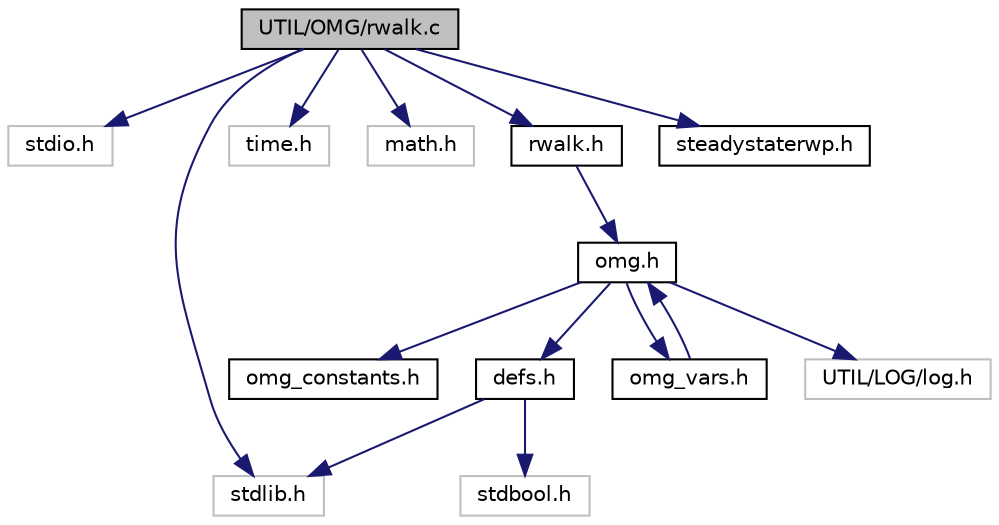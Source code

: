 digraph "UTIL/OMG/rwalk.c"
{
 // LATEX_PDF_SIZE
  edge [fontname="Helvetica",fontsize="10",labelfontname="Helvetica",labelfontsize="10"];
  node [fontname="Helvetica",fontsize="10",shape=record];
  Node1 [label="UTIL/OMG/rwalk.c",height=0.2,width=0.4,color="black", fillcolor="grey75", style="filled", fontcolor="black",tooltip="random walk mobility generator"];
  Node1 -> Node2 [color="midnightblue",fontsize="10",style="solid",fontname="Helvetica"];
  Node2 [label="stdio.h",height=0.2,width=0.4,color="grey75", fillcolor="white", style="filled",tooltip=" "];
  Node1 -> Node3 [color="midnightblue",fontsize="10",style="solid",fontname="Helvetica"];
  Node3 [label="stdlib.h",height=0.2,width=0.4,color="grey75", fillcolor="white", style="filled",tooltip=" "];
  Node1 -> Node4 [color="midnightblue",fontsize="10",style="solid",fontname="Helvetica"];
  Node4 [label="time.h",height=0.2,width=0.4,color="grey75", fillcolor="white", style="filled",tooltip=" "];
  Node1 -> Node5 [color="midnightblue",fontsize="10",style="solid",fontname="Helvetica"];
  Node5 [label="math.h",height=0.2,width=0.4,color="grey75", fillcolor="white", style="filled",tooltip=" "];
  Node1 -> Node6 [color="midnightblue",fontsize="10",style="solid",fontname="Helvetica"];
  Node6 [label="rwalk.h",height=0.2,width=0.4,color="black", fillcolor="white", style="filled",URL="$rwalk_8h.html",tooltip="Functions used for the RWALK Model."];
  Node6 -> Node7 [color="midnightblue",fontsize="10",style="solid",fontname="Helvetica"];
  Node7 [label="omg.h",height=0.2,width=0.4,color="black", fillcolor="white", style="filled",URL="$omg_8h.html",tooltip=" "];
  Node7 -> Node8 [color="midnightblue",fontsize="10",style="solid",fontname="Helvetica"];
  Node8 [label="omg_constants.h",height=0.2,width=0.4,color="black", fillcolor="white", style="filled",URL="$omg__constants_8h.html",tooltip="Constants and Enumarations."];
  Node7 -> Node9 [color="midnightblue",fontsize="10",style="solid",fontname="Helvetica"];
  Node9 [label="defs.h",height=0.2,width=0.4,color="black", fillcolor="white", style="filled",URL="$UTIL_2OMG_2defs_8h.html",tooltip="Typedefs & Prototypes of OMG functions."];
  Node9 -> Node3 [color="midnightblue",fontsize="10",style="solid",fontname="Helvetica"];
  Node9 -> Node10 [color="midnightblue",fontsize="10",style="solid",fontname="Helvetica"];
  Node10 [label="stdbool.h",height=0.2,width=0.4,color="grey75", fillcolor="white", style="filled",tooltip=" "];
  Node7 -> Node11 [color="midnightblue",fontsize="10",style="solid",fontname="Helvetica"];
  Node11 [label="omg_vars.h",height=0.2,width=0.4,color="black", fillcolor="white", style="filled",URL="$omg__vars_8h.html",tooltip="Global variables."];
  Node11 -> Node7 [color="midnightblue",fontsize="10",style="solid",fontname="Helvetica"];
  Node7 -> Node12 [color="midnightblue",fontsize="10",style="solid",fontname="Helvetica"];
  Node12 [label="UTIL/LOG/log.h",height=0.2,width=0.4,color="grey75", fillcolor="white", style="filled",tooltip=" "];
  Node1 -> Node13 [color="midnightblue",fontsize="10",style="solid",fontname="Helvetica"];
  Node13 [label="steadystaterwp.h",height=0.2,width=0.4,color="black", fillcolor="white", style="filled",URL="$steadystaterwp_8h.html",tooltip="random waypoint mobility generator"];
}
